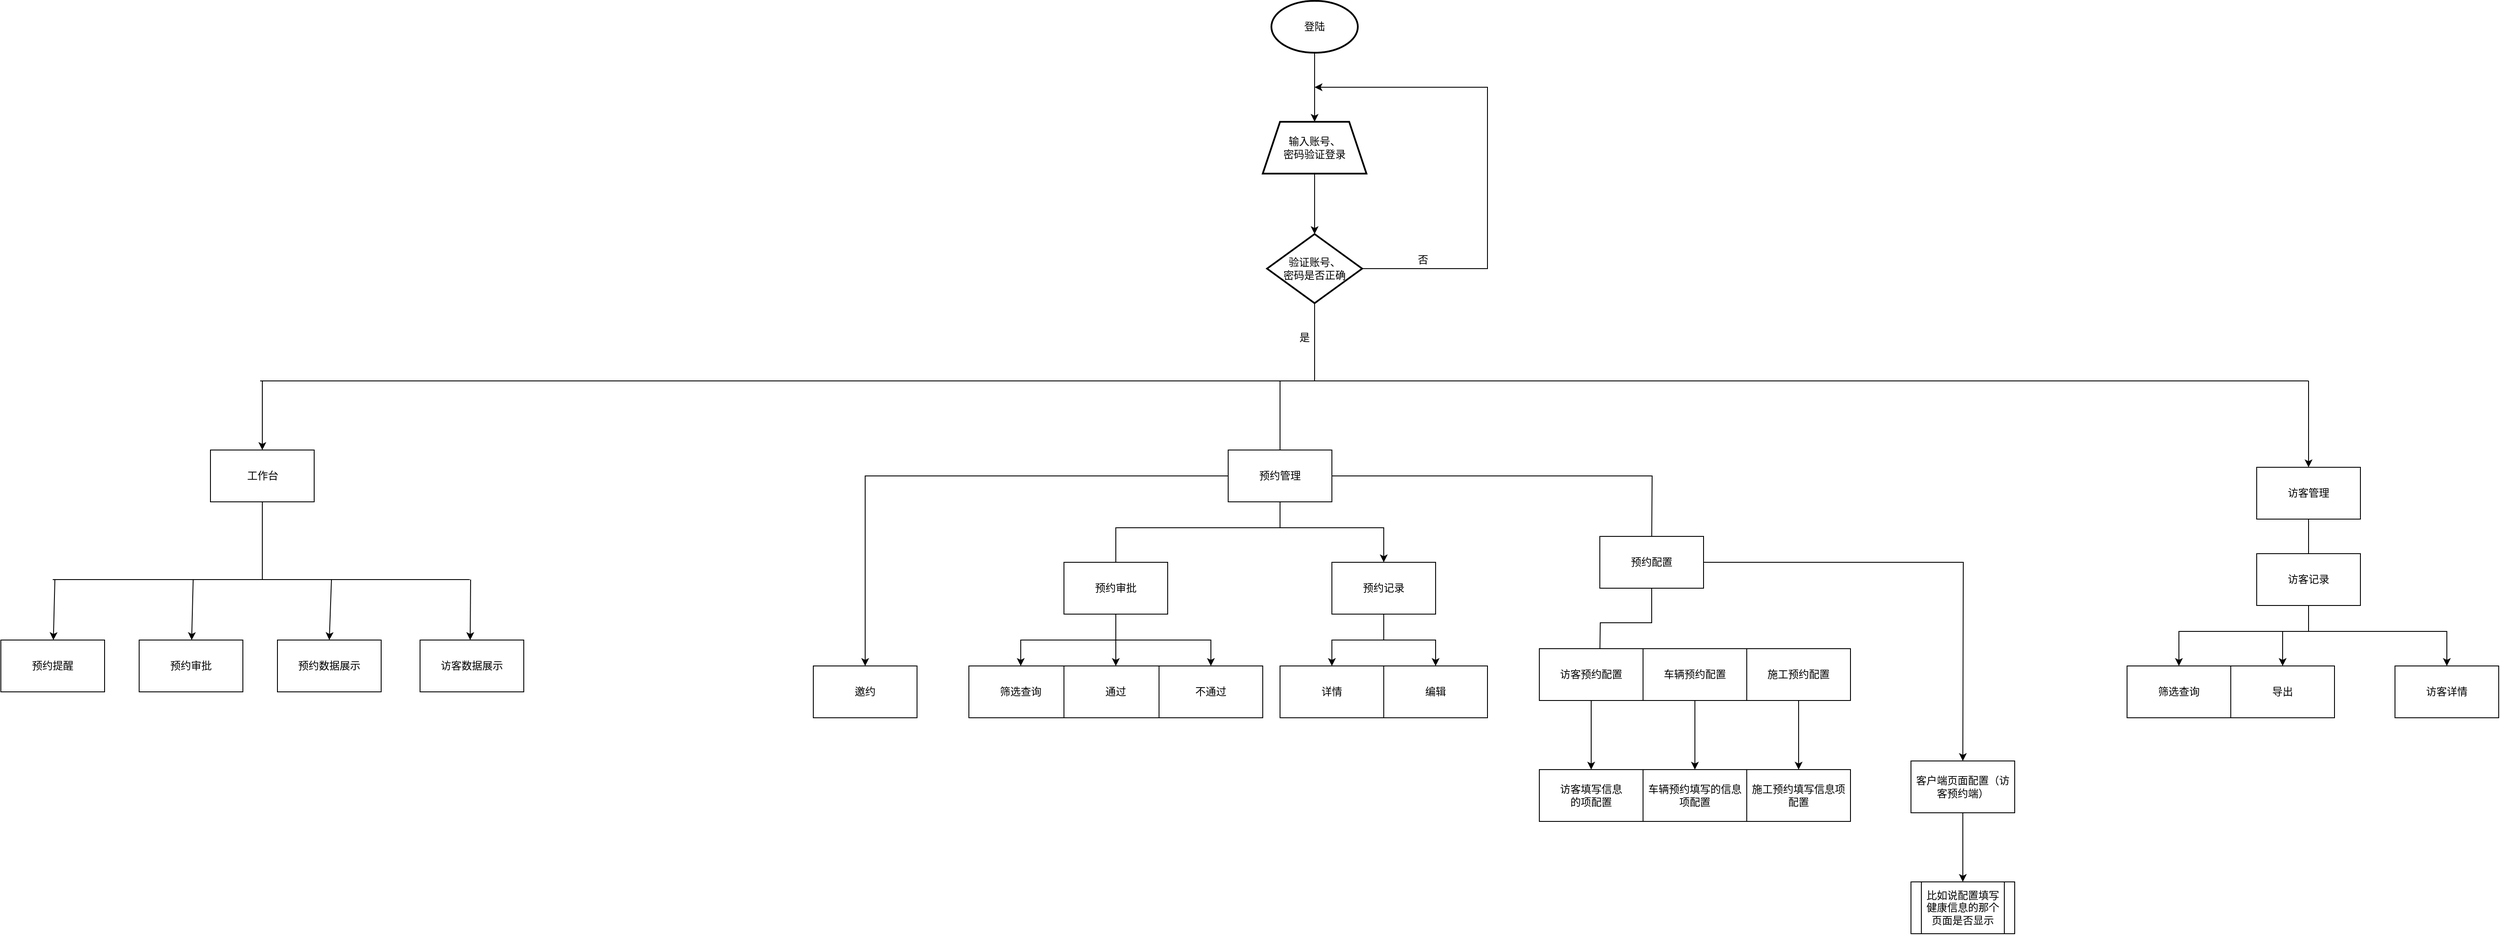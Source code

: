 <mxfile version="14.6.6" type="github">
  <diagram name="Page-1" id="9f46799a-70d6-7492-0946-bef42562c5a5">
    <mxGraphModel dx="2285" dy="662" grid="1" gridSize="10" guides="1" tooltips="1" connect="1" arrows="1" fold="1" page="1" pageScale="1" pageWidth="1100" pageHeight="850" background="#ffffff" math="0" shadow="0">
      <root>
        <mxCell id="0" />
        <mxCell id="1" parent="0" />
        <mxCell id="9K-uHqhrfBbbfJ-RC3fX-18" value="" style="edgeStyle=orthogonalEdgeStyle;rounded=0;orthogonalLoop=1;jettySize=auto;html=1;" edge="1" parent="1" source="9K-uHqhrfBbbfJ-RC3fX-1" target="9K-uHqhrfBbbfJ-RC3fX-17">
          <mxGeometry relative="1" as="geometry" />
        </mxCell>
        <mxCell id="9K-uHqhrfBbbfJ-RC3fX-1" value="登陆" style="strokeWidth=2;html=1;shape=mxgraph.flowchart.start_1;whiteSpace=wrap;" vertex="1" parent="1">
          <mxGeometry x="520" y="40" width="100" height="60" as="geometry" />
        </mxCell>
        <mxCell id="9K-uHqhrfBbbfJ-RC3fX-20" value="" style="edgeStyle=orthogonalEdgeStyle;rounded=0;orthogonalLoop=1;jettySize=auto;html=1;" edge="1" parent="1" source="9K-uHqhrfBbbfJ-RC3fX-17" target="9K-uHqhrfBbbfJ-RC3fX-19">
          <mxGeometry relative="1" as="geometry" />
        </mxCell>
        <mxCell id="9K-uHqhrfBbbfJ-RC3fX-17" value="输入账号、&lt;br&gt;密码验证登录" style="shape=trapezoid;perimeter=trapezoidPerimeter;whiteSpace=wrap;html=1;fixedSize=1;strokeWidth=2;" vertex="1" parent="1">
          <mxGeometry x="510" y="180" width="120" height="60" as="geometry" />
        </mxCell>
        <mxCell id="9K-uHqhrfBbbfJ-RC3fX-28" style="edgeStyle=orthogonalEdgeStyle;rounded=0;orthogonalLoop=1;jettySize=auto;html=1;exitX=1;exitY=0.5;exitDx=0;exitDy=0;" edge="1" parent="1" source="9K-uHqhrfBbbfJ-RC3fX-19">
          <mxGeometry relative="1" as="geometry">
            <mxPoint x="570" y="140" as="targetPoint" />
            <Array as="points">
              <mxPoint x="770" y="350" />
              <mxPoint x="770" y="140" />
            </Array>
          </mxGeometry>
        </mxCell>
        <mxCell id="9K-uHqhrfBbbfJ-RC3fX-19" value="验证账号、&lt;br&gt;密码是否正确" style="rhombus;whiteSpace=wrap;html=1;strokeWidth=2;" vertex="1" parent="1">
          <mxGeometry x="515" y="310" width="110" height="80" as="geometry" />
        </mxCell>
        <mxCell id="9K-uHqhrfBbbfJ-RC3fX-31" value="否" style="text;html=1;align=center;verticalAlign=middle;resizable=0;points=[];autosize=1;strokeColor=none;" vertex="1" parent="1">
          <mxGeometry x="680" y="330" width="30" height="20" as="geometry" />
        </mxCell>
        <mxCell id="9K-uHqhrfBbbfJ-RC3fX-32" value="" style="endArrow=none;html=1;exitX=0.5;exitY=1;exitDx=0;exitDy=0;" edge="1" parent="1" source="9K-uHqhrfBbbfJ-RC3fX-19">
          <mxGeometry width="50" height="50" relative="1" as="geometry">
            <mxPoint x="740" y="480" as="sourcePoint" />
            <mxPoint x="570" y="480" as="targetPoint" />
          </mxGeometry>
        </mxCell>
        <mxCell id="9K-uHqhrfBbbfJ-RC3fX-33" value="是" style="text;html=1;align=center;verticalAlign=middle;resizable=0;points=[];autosize=1;strokeColor=none;" vertex="1" parent="1">
          <mxGeometry x="543" y="420" width="30" height="20" as="geometry" />
        </mxCell>
        <mxCell id="9K-uHqhrfBbbfJ-RC3fX-34" value="" style="endArrow=none;html=1;" edge="1" parent="1">
          <mxGeometry width="50" height="50" relative="1" as="geometry">
            <mxPoint x="-650" y="480" as="sourcePoint" />
            <mxPoint x="1720" y="480" as="targetPoint" />
          </mxGeometry>
        </mxCell>
        <mxCell id="9K-uHqhrfBbbfJ-RC3fX-35" value="工作台" style="whiteSpace=wrap;html=1;" vertex="1" parent="1">
          <mxGeometry x="-707.5" y="560" width="120" height="60" as="geometry" />
        </mxCell>
        <mxCell id="9K-uHqhrfBbbfJ-RC3fX-37" value="预约管理" style="whiteSpace=wrap;html=1;" vertex="1" parent="1">
          <mxGeometry x="470" y="560" width="120" height="60" as="geometry" />
        </mxCell>
        <mxCell id="9K-uHqhrfBbbfJ-RC3fX-38" value="" style="endArrow=classic;html=1;entryX=0.5;entryY=0;entryDx=0;entryDy=0;startArrow=none;" edge="1" parent="1" source="9K-uHqhrfBbbfJ-RC3fX-85" target="9K-uHqhrfBbbfJ-RC3fX-37">
          <mxGeometry width="50" height="50" relative="1" as="geometry">
            <mxPoint x="530" y="480" as="sourcePoint" />
            <mxPoint x="550" y="530" as="targetPoint" />
          </mxGeometry>
        </mxCell>
        <mxCell id="9K-uHqhrfBbbfJ-RC3fX-41" value="" style="endArrow=classic;html=1;entryX=0.5;entryY=0;entryDx=0;entryDy=0;" edge="1" parent="1" target="9K-uHqhrfBbbfJ-RC3fX-35">
          <mxGeometry width="50" height="50" relative="1" as="geometry">
            <mxPoint x="-647.5" y="480" as="sourcePoint" />
            <mxPoint x="-617.5" y="490" as="targetPoint" />
          </mxGeometry>
        </mxCell>
        <mxCell id="9K-uHqhrfBbbfJ-RC3fX-92" style="edgeStyle=orthogonalEdgeStyle;rounded=0;orthogonalLoop=1;jettySize=auto;html=1;" edge="1" parent="1" source="9K-uHqhrfBbbfJ-RC3fX-42">
          <mxGeometry relative="1" as="geometry">
            <mxPoint x="1720" y="690" as="targetPoint" />
          </mxGeometry>
        </mxCell>
        <mxCell id="9K-uHqhrfBbbfJ-RC3fX-42" value="访客管理" style="whiteSpace=wrap;html=1;" vertex="1" parent="1">
          <mxGeometry x="1660" y="580" width="120" height="60" as="geometry" />
        </mxCell>
        <mxCell id="9K-uHqhrfBbbfJ-RC3fX-43" value="" style="endArrow=classic;html=1;entryX=0.5;entryY=0;entryDx=0;entryDy=0;" edge="1" parent="1" target="9K-uHqhrfBbbfJ-RC3fX-42">
          <mxGeometry width="50" height="50" relative="1" as="geometry">
            <mxPoint x="1720" y="480" as="sourcePoint" />
            <mxPoint x="1740" y="550" as="targetPoint" />
          </mxGeometry>
        </mxCell>
        <mxCell id="9K-uHqhrfBbbfJ-RC3fX-44" value="" style="endArrow=none;html=1;" edge="1" parent="1">
          <mxGeometry width="50" height="50" relative="1" as="geometry">
            <mxPoint x="-890" y="710" as="sourcePoint" />
            <mxPoint x="-407.5" y="710" as="targetPoint" />
          </mxGeometry>
        </mxCell>
        <mxCell id="9K-uHqhrfBbbfJ-RC3fX-45" value="预约提醒" style="whiteSpace=wrap;html=1;" vertex="1" parent="1">
          <mxGeometry x="-950" y="780" width="120" height="60" as="geometry" />
        </mxCell>
        <mxCell id="9K-uHqhrfBbbfJ-RC3fX-46" value="预约审批" style="whiteSpace=wrap;html=1;" vertex="1" parent="1">
          <mxGeometry x="-790" y="780" width="120" height="60" as="geometry" />
        </mxCell>
        <mxCell id="9K-uHqhrfBbbfJ-RC3fX-47" value="访客数据展示" style="whiteSpace=wrap;html=1;" vertex="1" parent="1">
          <mxGeometry x="-465" y="780" width="120" height="60" as="geometry" />
        </mxCell>
        <mxCell id="9K-uHqhrfBbbfJ-RC3fX-48" value="预约数据展示" style="whiteSpace=wrap;html=1;" vertex="1" parent="1">
          <mxGeometry x="-630" y="780" width="120" height="60" as="geometry" />
        </mxCell>
        <mxCell id="9K-uHqhrfBbbfJ-RC3fX-49" value="" style="endArrow=classic;html=1;entryX=0.5;entryY=0;entryDx=0;entryDy=0;" edge="1" parent="1">
          <mxGeometry width="50" height="50" relative="1" as="geometry">
            <mxPoint x="-406.5" y="710" as="sourcePoint" />
            <mxPoint x="-407" y="780" as="targetPoint" />
          </mxGeometry>
        </mxCell>
        <mxCell id="9K-uHqhrfBbbfJ-RC3fX-50" value="" style="endArrow=classic;html=1;entryX=0.5;entryY=0;entryDx=0;entryDy=0;" edge="1" parent="1" target="9K-uHqhrfBbbfJ-RC3fX-48">
          <mxGeometry width="50" height="50" relative="1" as="geometry">
            <mxPoint x="-567.5" y="710" as="sourcePoint" />
            <mxPoint x="-517.5" y="660" as="targetPoint" />
          </mxGeometry>
        </mxCell>
        <mxCell id="9K-uHqhrfBbbfJ-RC3fX-51" value="" style="endArrow=classic;html=1;" edge="1" parent="1" target="9K-uHqhrfBbbfJ-RC3fX-46">
          <mxGeometry width="50" height="50" relative="1" as="geometry">
            <mxPoint x="-727.5" y="710" as="sourcePoint" />
            <mxPoint x="-677.5" y="660" as="targetPoint" />
          </mxGeometry>
        </mxCell>
        <mxCell id="9K-uHqhrfBbbfJ-RC3fX-52" value="" style="endArrow=classic;html=1;" edge="1" parent="1" target="9K-uHqhrfBbbfJ-RC3fX-45">
          <mxGeometry width="50" height="50" relative="1" as="geometry">
            <mxPoint x="-887.5" y="710" as="sourcePoint" />
            <mxPoint x="-837.5" y="660" as="targetPoint" />
          </mxGeometry>
        </mxCell>
        <mxCell id="9K-uHqhrfBbbfJ-RC3fX-53" value="" style="endArrow=none;html=1;" edge="1" parent="1">
          <mxGeometry width="50" height="50" relative="1" as="geometry">
            <mxPoint x="-647.5" y="620" as="sourcePoint" />
            <mxPoint x="-647.5" y="710" as="targetPoint" />
          </mxGeometry>
        </mxCell>
        <mxCell id="9K-uHqhrfBbbfJ-RC3fX-87" style="edgeStyle=orthogonalEdgeStyle;rounded=0;orthogonalLoop=1;jettySize=auto;html=1;" edge="1" parent="1" source="9K-uHqhrfBbbfJ-RC3fX-85">
          <mxGeometry relative="1" as="geometry">
            <mxPoint x="340" y="700" as="targetPoint" />
            <Array as="points">
              <mxPoint x="530" y="650" />
              <mxPoint x="340" y="650" />
            </Array>
          </mxGeometry>
        </mxCell>
        <mxCell id="9K-uHqhrfBbbfJ-RC3fX-91" style="edgeStyle=orthogonalEdgeStyle;rounded=0;orthogonalLoop=1;jettySize=auto;html=1;exitX=0.5;exitY=1;exitDx=0;exitDy=0;entryX=0.5;entryY=0;entryDx=0;entryDy=0;" edge="1" parent="1" source="9K-uHqhrfBbbfJ-RC3fX-85" target="9K-uHqhrfBbbfJ-RC3fX-90">
          <mxGeometry relative="1" as="geometry">
            <Array as="points">
              <mxPoint x="530" y="650" />
              <mxPoint x="650" y="650" />
            </Array>
          </mxGeometry>
        </mxCell>
        <mxCell id="9K-uHqhrfBbbfJ-RC3fX-116" value="" style="edgeStyle=orthogonalEdgeStyle;rounded=0;orthogonalLoop=1;jettySize=auto;html=1;" edge="1" parent="1" source="9K-uHqhrfBbbfJ-RC3fX-85" target="9K-uHqhrfBbbfJ-RC3fX-115">
          <mxGeometry relative="1" as="geometry" />
        </mxCell>
        <mxCell id="9K-uHqhrfBbbfJ-RC3fX-117" style="edgeStyle=orthogonalEdgeStyle;rounded=0;orthogonalLoop=1;jettySize=auto;html=1;" edge="1" parent="1" source="9K-uHqhrfBbbfJ-RC3fX-85">
          <mxGeometry relative="1" as="geometry">
            <mxPoint x="960" y="670.0" as="targetPoint" />
          </mxGeometry>
        </mxCell>
        <mxCell id="9K-uHqhrfBbbfJ-RC3fX-85" value="预约管理" style="whiteSpace=wrap;html=1;" vertex="1" parent="1">
          <mxGeometry x="470" y="560" width="120" height="60" as="geometry" />
        </mxCell>
        <mxCell id="9K-uHqhrfBbbfJ-RC3fX-86" value="" style="endArrow=none;html=1;entryX=0.5;entryY=0;entryDx=0;entryDy=0;" edge="1" parent="1" target="9K-uHqhrfBbbfJ-RC3fX-85">
          <mxGeometry width="50" height="50" relative="1" as="geometry">
            <mxPoint x="530" y="480" as="sourcePoint" />
            <mxPoint x="530" y="560" as="targetPoint" />
          </mxGeometry>
        </mxCell>
        <mxCell id="9K-uHqhrfBbbfJ-RC3fX-105" style="edgeStyle=orthogonalEdgeStyle;rounded=0;orthogonalLoop=1;jettySize=auto;html=1;entryX=0.5;entryY=0;entryDx=0;entryDy=0;" edge="1" parent="1" source="9K-uHqhrfBbbfJ-RC3fX-88" target="9K-uHqhrfBbbfJ-RC3fX-101">
          <mxGeometry relative="1" as="geometry" />
        </mxCell>
        <mxCell id="9K-uHqhrfBbbfJ-RC3fX-106" style="edgeStyle=orthogonalEdgeStyle;rounded=0;orthogonalLoop=1;jettySize=auto;html=1;entryX=0.5;entryY=0;entryDx=0;entryDy=0;" edge="1" parent="1" source="9K-uHqhrfBbbfJ-RC3fX-88" target="9K-uHqhrfBbbfJ-RC3fX-104">
          <mxGeometry relative="1" as="geometry" />
        </mxCell>
        <mxCell id="9K-uHqhrfBbbfJ-RC3fX-107" style="edgeStyle=orthogonalEdgeStyle;rounded=0;orthogonalLoop=1;jettySize=auto;html=1;entryX=0.5;entryY=0;entryDx=0;entryDy=0;" edge="1" parent="1" source="9K-uHqhrfBbbfJ-RC3fX-88" target="9K-uHqhrfBbbfJ-RC3fX-102">
          <mxGeometry relative="1" as="geometry" />
        </mxCell>
        <mxCell id="9K-uHqhrfBbbfJ-RC3fX-88" value="预约审批" style="whiteSpace=wrap;html=1;" vertex="1" parent="1">
          <mxGeometry x="280" y="690" width="120" height="60" as="geometry" />
        </mxCell>
        <mxCell id="9K-uHqhrfBbbfJ-RC3fX-98" style="edgeStyle=orthogonalEdgeStyle;rounded=0;orthogonalLoop=1;jettySize=auto;html=1;exitX=0.5;exitY=1;exitDx=0;exitDy=0;entryX=0.5;entryY=0;entryDx=0;entryDy=0;" edge="1" parent="1" source="9K-uHqhrfBbbfJ-RC3fX-90" target="9K-uHqhrfBbbfJ-RC3fX-95">
          <mxGeometry relative="1" as="geometry" />
        </mxCell>
        <mxCell id="9K-uHqhrfBbbfJ-RC3fX-99" style="edgeStyle=orthogonalEdgeStyle;rounded=0;orthogonalLoop=1;jettySize=auto;html=1;entryX=0.5;entryY=0;entryDx=0;entryDy=0;" edge="1" parent="1" source="9K-uHqhrfBbbfJ-RC3fX-90" target="9K-uHqhrfBbbfJ-RC3fX-96">
          <mxGeometry relative="1" as="geometry" />
        </mxCell>
        <mxCell id="9K-uHqhrfBbbfJ-RC3fX-90" value="预约记录" style="whiteSpace=wrap;html=1;" vertex="1" parent="1">
          <mxGeometry x="590" y="690" width="120" height="60" as="geometry" />
        </mxCell>
        <mxCell id="9K-uHqhrfBbbfJ-RC3fX-112" style="edgeStyle=orthogonalEdgeStyle;rounded=0;orthogonalLoop=1;jettySize=auto;html=1;entryX=0.5;entryY=0;entryDx=0;entryDy=0;" edge="1" parent="1" source="9K-uHqhrfBbbfJ-RC3fX-93" target="9K-uHqhrfBbbfJ-RC3fX-109">
          <mxGeometry relative="1" as="geometry">
            <Array as="points">
              <mxPoint x="1720" y="770" />
              <mxPoint x="1570" y="770" />
            </Array>
          </mxGeometry>
        </mxCell>
        <mxCell id="9K-uHqhrfBbbfJ-RC3fX-113" style="edgeStyle=orthogonalEdgeStyle;rounded=0;orthogonalLoop=1;jettySize=auto;html=1;entryX=0.5;entryY=0;entryDx=0;entryDy=0;" edge="1" parent="1" source="9K-uHqhrfBbbfJ-RC3fX-93" target="9K-uHqhrfBbbfJ-RC3fX-110">
          <mxGeometry relative="1" as="geometry">
            <Array as="points">
              <mxPoint x="1720" y="770" />
              <mxPoint x="1690" y="770" />
            </Array>
          </mxGeometry>
        </mxCell>
        <mxCell id="9K-uHqhrfBbbfJ-RC3fX-114" style="edgeStyle=orthogonalEdgeStyle;rounded=0;orthogonalLoop=1;jettySize=auto;html=1;entryX=0.5;entryY=0;entryDx=0;entryDy=0;" edge="1" parent="1" source="9K-uHqhrfBbbfJ-RC3fX-93" target="9K-uHqhrfBbbfJ-RC3fX-111">
          <mxGeometry relative="1" as="geometry">
            <Array as="points">
              <mxPoint x="1720" y="770" />
              <mxPoint x="1880" y="770" />
            </Array>
          </mxGeometry>
        </mxCell>
        <mxCell id="9K-uHqhrfBbbfJ-RC3fX-93" value="访客记录" style="whiteSpace=wrap;html=1;" vertex="1" parent="1">
          <mxGeometry x="1660" y="680" width="120" height="60" as="geometry" />
        </mxCell>
        <mxCell id="9K-uHqhrfBbbfJ-RC3fX-95" value="详情" style="whiteSpace=wrap;html=1;" vertex="1" parent="1">
          <mxGeometry x="530" y="810" width="120" height="60" as="geometry" />
        </mxCell>
        <mxCell id="9K-uHqhrfBbbfJ-RC3fX-96" value="编辑" style="whiteSpace=wrap;html=1;" vertex="1" parent="1">
          <mxGeometry x="650" y="810" width="120" height="60" as="geometry" />
        </mxCell>
        <mxCell id="9K-uHqhrfBbbfJ-RC3fX-101" value="筛选查询" style="whiteSpace=wrap;html=1;" vertex="1" parent="1">
          <mxGeometry x="170" y="810" width="120" height="60" as="geometry" />
        </mxCell>
        <mxCell id="9K-uHqhrfBbbfJ-RC3fX-102" value="通过" style="whiteSpace=wrap;html=1;" vertex="1" parent="1">
          <mxGeometry x="280" y="810" width="120" height="60" as="geometry" />
        </mxCell>
        <mxCell id="9K-uHqhrfBbbfJ-RC3fX-104" value="不通过" style="whiteSpace=wrap;html=1;" vertex="1" parent="1">
          <mxGeometry x="390" y="810" width="120" height="60" as="geometry" />
        </mxCell>
        <mxCell id="9K-uHqhrfBbbfJ-RC3fX-109" value="筛选查询" style="whiteSpace=wrap;html=1;" vertex="1" parent="1">
          <mxGeometry x="1510" y="810" width="120" height="60" as="geometry" />
        </mxCell>
        <mxCell id="9K-uHqhrfBbbfJ-RC3fX-110" value="导出" style="whiteSpace=wrap;html=1;" vertex="1" parent="1">
          <mxGeometry x="1630" y="810" width="120" height="60" as="geometry" />
        </mxCell>
        <mxCell id="9K-uHqhrfBbbfJ-RC3fX-111" value="访客详情" style="whiteSpace=wrap;html=1;" vertex="1" parent="1">
          <mxGeometry x="1820" y="810" width="120" height="60" as="geometry" />
        </mxCell>
        <mxCell id="9K-uHqhrfBbbfJ-RC3fX-115" value="邀约" style="whiteSpace=wrap;html=1;" vertex="1" parent="1">
          <mxGeometry x="-10" y="810" width="120" height="60" as="geometry" />
        </mxCell>
        <mxCell id="9K-uHqhrfBbbfJ-RC3fX-119" style="edgeStyle=orthogonalEdgeStyle;rounded=0;orthogonalLoop=1;jettySize=auto;html=1;" edge="1" parent="1" source="9K-uHqhrfBbbfJ-RC3fX-118">
          <mxGeometry relative="1" as="geometry">
            <mxPoint x="900" y="800.0" as="targetPoint" />
          </mxGeometry>
        </mxCell>
        <mxCell id="9K-uHqhrfBbbfJ-RC3fX-129" style="edgeStyle=orthogonalEdgeStyle;rounded=0;orthogonalLoop=1;jettySize=auto;html=1;" edge="1" parent="1" source="9K-uHqhrfBbbfJ-RC3fX-118">
          <mxGeometry relative="1" as="geometry">
            <mxPoint x="1320" y="920" as="targetPoint" />
          </mxGeometry>
        </mxCell>
        <mxCell id="9K-uHqhrfBbbfJ-RC3fX-118" value="预约配置" style="whiteSpace=wrap;html=1;" vertex="1" parent="1">
          <mxGeometry x="900" y="660" width="120" height="60" as="geometry" />
        </mxCell>
        <mxCell id="9K-uHqhrfBbbfJ-RC3fX-124" value="" style="edgeStyle=orthogonalEdgeStyle;rounded=0;orthogonalLoop=1;jettySize=auto;html=1;" edge="1" parent="1" source="9K-uHqhrfBbbfJ-RC3fX-120" target="9K-uHqhrfBbbfJ-RC3fX-123">
          <mxGeometry relative="1" as="geometry" />
        </mxCell>
        <mxCell id="9K-uHqhrfBbbfJ-RC3fX-120" value="访客预约配置" style="whiteSpace=wrap;html=1;" vertex="1" parent="1">
          <mxGeometry x="830" y="790" width="120" height="60" as="geometry" />
        </mxCell>
        <mxCell id="9K-uHqhrfBbbfJ-RC3fX-126" value="" style="edgeStyle=orthogonalEdgeStyle;rounded=0;orthogonalLoop=1;jettySize=auto;html=1;" edge="1" parent="1" source="9K-uHqhrfBbbfJ-RC3fX-121" target="9K-uHqhrfBbbfJ-RC3fX-125">
          <mxGeometry relative="1" as="geometry" />
        </mxCell>
        <mxCell id="9K-uHqhrfBbbfJ-RC3fX-121" value="车辆预约配置" style="whiteSpace=wrap;html=1;" vertex="1" parent="1">
          <mxGeometry x="950" y="790" width="120" height="60" as="geometry" />
        </mxCell>
        <mxCell id="9K-uHqhrfBbbfJ-RC3fX-128" value="" style="edgeStyle=orthogonalEdgeStyle;rounded=0;orthogonalLoop=1;jettySize=auto;html=1;" edge="1" parent="1" source="9K-uHqhrfBbbfJ-RC3fX-122" target="9K-uHqhrfBbbfJ-RC3fX-127">
          <mxGeometry relative="1" as="geometry" />
        </mxCell>
        <mxCell id="9K-uHqhrfBbbfJ-RC3fX-122" value="施工预约配置" style="whiteSpace=wrap;html=1;" vertex="1" parent="1">
          <mxGeometry x="1070" y="790" width="120" height="60" as="geometry" />
        </mxCell>
        <mxCell id="9K-uHqhrfBbbfJ-RC3fX-123" value="访客填写信息&lt;br&gt;的项配置" style="whiteSpace=wrap;html=1;" vertex="1" parent="1">
          <mxGeometry x="830" y="930" width="120" height="60" as="geometry" />
        </mxCell>
        <mxCell id="9K-uHqhrfBbbfJ-RC3fX-125" value="车辆预约填写的信息项配置" style="whiteSpace=wrap;html=1;" vertex="1" parent="1">
          <mxGeometry x="950" y="930" width="120" height="60" as="geometry" />
        </mxCell>
        <mxCell id="9K-uHqhrfBbbfJ-RC3fX-127" value="施工预约填写信息项配置" style="whiteSpace=wrap;html=1;" vertex="1" parent="1">
          <mxGeometry x="1070" y="930" width="120" height="60" as="geometry" />
        </mxCell>
        <mxCell id="9K-uHqhrfBbbfJ-RC3fX-134" value="" style="edgeStyle=orthogonalEdgeStyle;rounded=0;orthogonalLoop=1;jettySize=auto;html=1;" edge="1" parent="1" source="9K-uHqhrfBbbfJ-RC3fX-130" target="9K-uHqhrfBbbfJ-RC3fX-133">
          <mxGeometry relative="1" as="geometry" />
        </mxCell>
        <mxCell id="9K-uHqhrfBbbfJ-RC3fX-130" value="客户端页面配置（访客预约端）" style="whiteSpace=wrap;html=1;" vertex="1" parent="1">
          <mxGeometry x="1260" y="920" width="120" height="60" as="geometry" />
        </mxCell>
        <mxCell id="9K-uHqhrfBbbfJ-RC3fX-133" value="比如说配置填写健康信息的那个页面是否显示" style="shape=process;whiteSpace=wrap;html=1;backgroundOutline=1;" vertex="1" parent="1">
          <mxGeometry x="1260" y="1060" width="120" height="60" as="geometry" />
        </mxCell>
      </root>
    </mxGraphModel>
  </diagram>
</mxfile>
